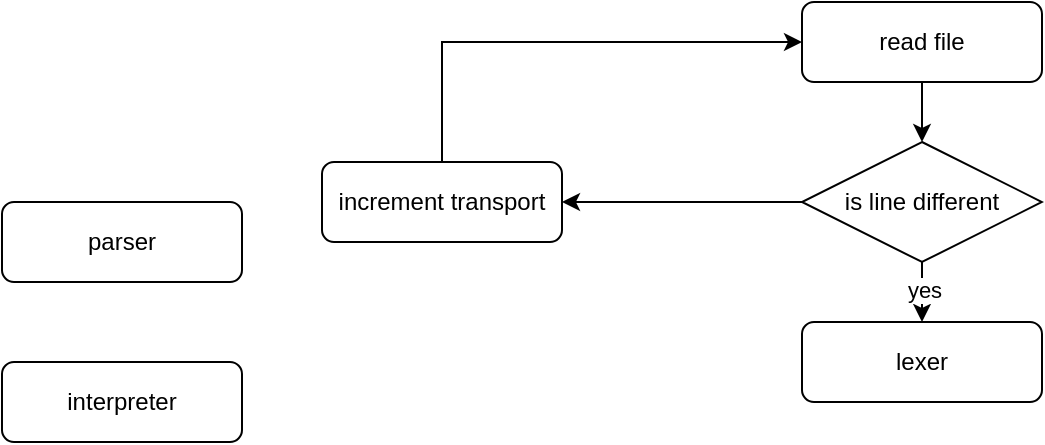 <mxfile version="21.4.0" type="github">
  <diagram name="Page-1" id="0EupNEKPYwHdG02tcqmC">
    <mxGraphModel dx="1026" dy="606" grid="1" gridSize="10" guides="1" tooltips="1" connect="1" arrows="1" fold="1" page="1" pageScale="1" pageWidth="827" pageHeight="1169" math="0" shadow="0">
      <root>
        <mxCell id="0" />
        <mxCell id="1" parent="0" />
        <mxCell id="SH3Vviy2txnLB1Nsxo0J-1" value="lexer" style="rounded=1;whiteSpace=wrap;html=1;" vertex="1" parent="1">
          <mxGeometry x="480" y="240" width="120" height="40" as="geometry" />
        </mxCell>
        <mxCell id="SH3Vviy2txnLB1Nsxo0J-2" value="parser" style="rounded=1;whiteSpace=wrap;html=1;" vertex="1" parent="1">
          <mxGeometry x="80" y="180" width="120" height="40" as="geometry" />
        </mxCell>
        <mxCell id="SH3Vviy2txnLB1Nsxo0J-3" value="interpreter" style="rounded=1;whiteSpace=wrap;html=1;" vertex="1" parent="1">
          <mxGeometry x="80" y="260" width="120" height="40" as="geometry" />
        </mxCell>
        <mxCell id="SH3Vviy2txnLB1Nsxo0J-13" style="edgeStyle=orthogonalEdgeStyle;rounded=0;orthogonalLoop=1;jettySize=auto;html=1;entryX=0;entryY=0.5;entryDx=0;entryDy=0;" edge="1" parent="1" source="SH3Vviy2txnLB1Nsxo0J-4" target="SH3Vviy2txnLB1Nsxo0J-5">
          <mxGeometry relative="1" as="geometry">
            <Array as="points">
              <mxPoint x="300" y="100" />
            </Array>
          </mxGeometry>
        </mxCell>
        <mxCell id="SH3Vviy2txnLB1Nsxo0J-4" value="increment transport" style="rounded=1;whiteSpace=wrap;html=1;" vertex="1" parent="1">
          <mxGeometry x="240" y="160" width="120" height="40" as="geometry" />
        </mxCell>
        <mxCell id="SH3Vviy2txnLB1Nsxo0J-8" style="edgeStyle=orthogonalEdgeStyle;rounded=0;orthogonalLoop=1;jettySize=auto;html=1;entryX=0.5;entryY=0;entryDx=0;entryDy=0;" edge="1" parent="1" source="SH3Vviy2txnLB1Nsxo0J-5" target="SH3Vviy2txnLB1Nsxo0J-6">
          <mxGeometry relative="1" as="geometry" />
        </mxCell>
        <mxCell id="SH3Vviy2txnLB1Nsxo0J-5" value="read file" style="rounded=1;whiteSpace=wrap;html=1;" vertex="1" parent="1">
          <mxGeometry x="480" y="80" width="120" height="40" as="geometry" />
        </mxCell>
        <mxCell id="SH3Vviy2txnLB1Nsxo0J-7" style="edgeStyle=orthogonalEdgeStyle;rounded=0;orthogonalLoop=1;jettySize=auto;html=1;" edge="1" parent="1" source="SH3Vviy2txnLB1Nsxo0J-6" target="SH3Vviy2txnLB1Nsxo0J-1">
          <mxGeometry relative="1" as="geometry" />
        </mxCell>
        <mxCell id="SH3Vviy2txnLB1Nsxo0J-9" value="yes" style="edgeLabel;html=1;align=center;verticalAlign=middle;resizable=0;points=[];" vertex="1" connectable="0" parent="SH3Vviy2txnLB1Nsxo0J-7">
          <mxGeometry x="0.36" y="1" relative="1" as="geometry">
            <mxPoint as="offset" />
          </mxGeometry>
        </mxCell>
        <mxCell id="SH3Vviy2txnLB1Nsxo0J-12" style="edgeStyle=orthogonalEdgeStyle;rounded=0;orthogonalLoop=1;jettySize=auto;html=1;entryX=1;entryY=0.5;entryDx=0;entryDy=0;" edge="1" parent="1" source="SH3Vviy2txnLB1Nsxo0J-6" target="SH3Vviy2txnLB1Nsxo0J-4">
          <mxGeometry relative="1" as="geometry" />
        </mxCell>
        <mxCell id="SH3Vviy2txnLB1Nsxo0J-6" value="is line different" style="rhombus;whiteSpace=wrap;html=1;" vertex="1" parent="1">
          <mxGeometry x="480" y="150" width="120" height="60" as="geometry" />
        </mxCell>
      </root>
    </mxGraphModel>
  </diagram>
</mxfile>
